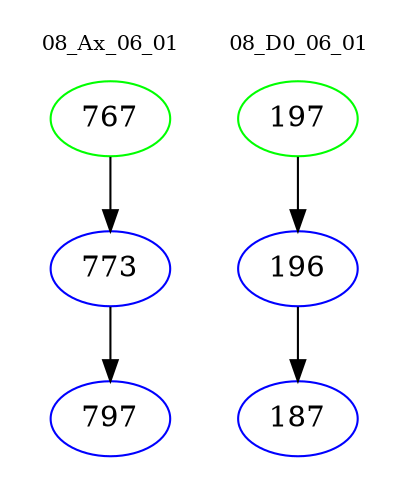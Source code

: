 digraph{
subgraph cluster_0 {
color = white
label = "08_Ax_06_01";
fontsize=10;
T0_767 [label="767", color="green"]
T0_767 -> T0_773 [color="black"]
T0_773 [label="773", color="blue"]
T0_773 -> T0_797 [color="black"]
T0_797 [label="797", color="blue"]
}
subgraph cluster_1 {
color = white
label = "08_D0_06_01";
fontsize=10;
T1_197 [label="197", color="green"]
T1_197 -> T1_196 [color="black"]
T1_196 [label="196", color="blue"]
T1_196 -> T1_187 [color="black"]
T1_187 [label="187", color="blue"]
}
}
